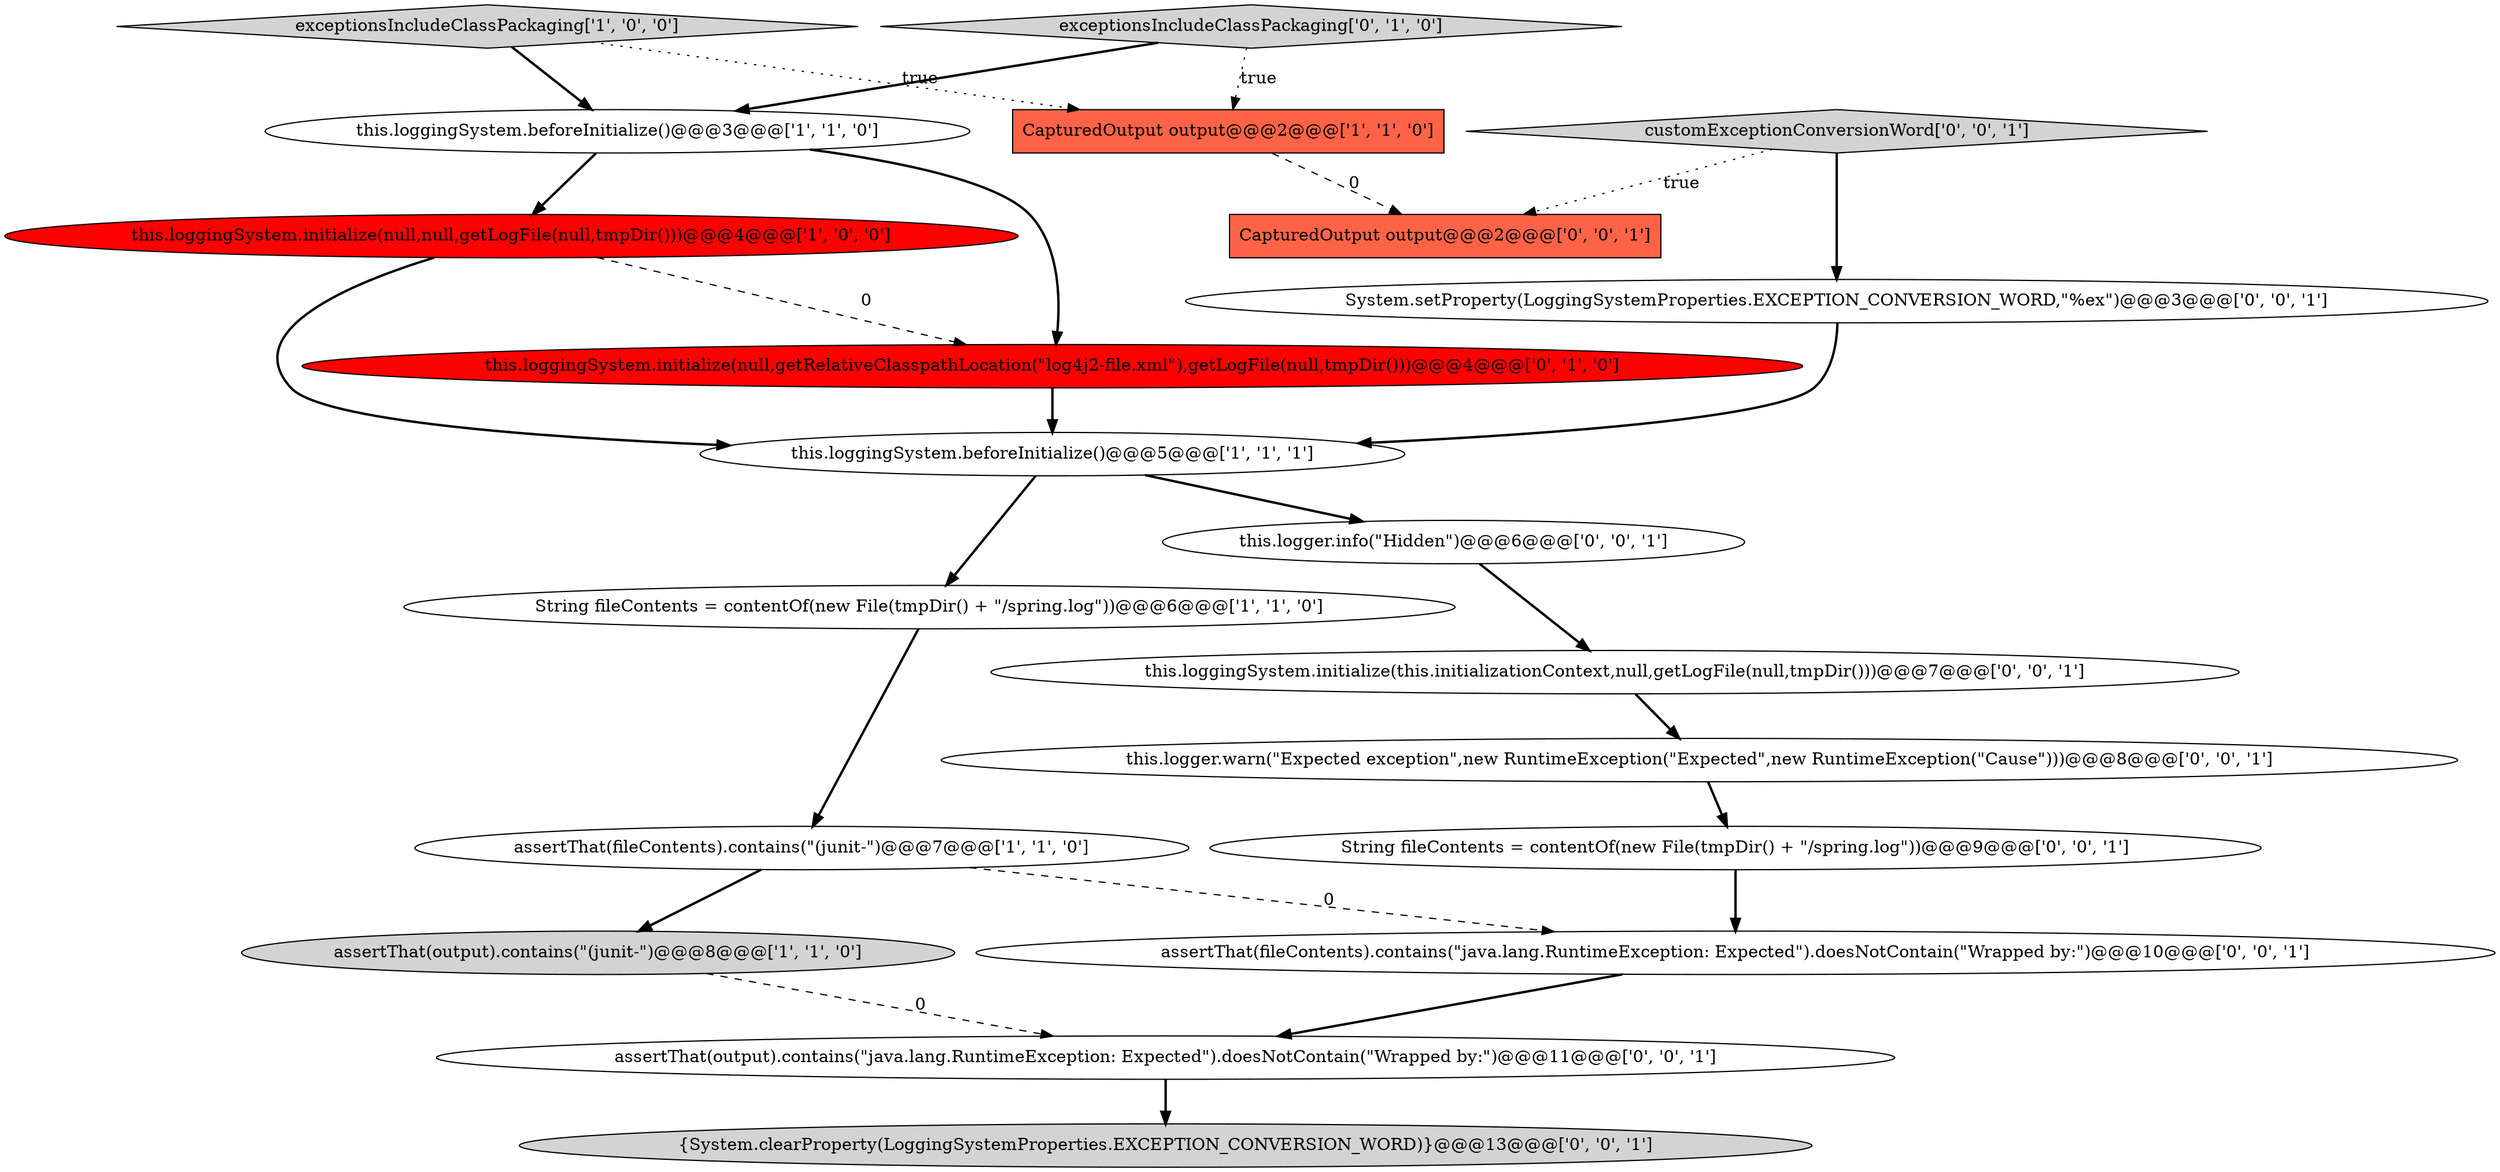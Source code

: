digraph {
12 [style = filled, label = "String fileContents = contentOf(new File(tmpDir() + \"/spring.log\"))@@@9@@@['0', '0', '1']", fillcolor = white, shape = ellipse image = "AAA0AAABBB3BBB"];
3 [style = filled, label = "assertThat(fileContents).contains(\"(junit-\")@@@7@@@['1', '1', '0']", fillcolor = white, shape = ellipse image = "AAA0AAABBB1BBB"];
14 [style = filled, label = "customExceptionConversionWord['0', '0', '1']", fillcolor = lightgray, shape = diamond image = "AAA0AAABBB3BBB"];
1 [style = filled, label = "CapturedOutput output@@@2@@@['1', '1', '0']", fillcolor = tomato, shape = box image = "AAA0AAABBB1BBB"];
18 [style = filled, label = "this.logger.warn(\"Expected exception\",new RuntimeException(\"Expected\",new RuntimeException(\"Cause\")))@@@8@@@['0', '0', '1']", fillcolor = white, shape = ellipse image = "AAA0AAABBB3BBB"];
4 [style = filled, label = "assertThat(output).contains(\"(junit-\")@@@8@@@['1', '1', '0']", fillcolor = lightgray, shape = ellipse image = "AAA0AAABBB1BBB"];
17 [style = filled, label = "this.logger.info(\"Hidden\")@@@6@@@['0', '0', '1']", fillcolor = white, shape = ellipse image = "AAA0AAABBB3BBB"];
2 [style = filled, label = "exceptionsIncludeClassPackaging['1', '0', '0']", fillcolor = lightgray, shape = diamond image = "AAA0AAABBB1BBB"];
5 [style = filled, label = "this.loggingSystem.initialize(null,null,getLogFile(null,tmpDir()))@@@4@@@['1', '0', '0']", fillcolor = red, shape = ellipse image = "AAA1AAABBB1BBB"];
9 [style = filled, label = "exceptionsIncludeClassPackaging['0', '1', '0']", fillcolor = lightgray, shape = diamond image = "AAA0AAABBB2BBB"];
7 [style = filled, label = "this.loggingSystem.beforeInitialize()@@@5@@@['1', '1', '1']", fillcolor = white, shape = ellipse image = "AAA0AAABBB1BBB"];
10 [style = filled, label = "System.setProperty(LoggingSystemProperties.EXCEPTION_CONVERSION_WORD,\"%ex\")@@@3@@@['0', '0', '1']", fillcolor = white, shape = ellipse image = "AAA0AAABBB3BBB"];
19 [style = filled, label = "this.loggingSystem.initialize(this.initializationContext,null,getLogFile(null,tmpDir()))@@@7@@@['0', '0', '1']", fillcolor = white, shape = ellipse image = "AAA0AAABBB3BBB"];
0 [style = filled, label = "this.loggingSystem.beforeInitialize()@@@3@@@['1', '1', '0']", fillcolor = white, shape = ellipse image = "AAA0AAABBB1BBB"];
8 [style = filled, label = "this.loggingSystem.initialize(null,getRelativeClasspathLocation(\"log4j2-file.xml\"),getLogFile(null,tmpDir()))@@@4@@@['0', '1', '0']", fillcolor = red, shape = ellipse image = "AAA1AAABBB2BBB"];
13 [style = filled, label = "{System.clearProperty(LoggingSystemProperties.EXCEPTION_CONVERSION_WORD)}@@@13@@@['0', '0', '1']", fillcolor = lightgray, shape = ellipse image = "AAA0AAABBB3BBB"];
6 [style = filled, label = "String fileContents = contentOf(new File(tmpDir() + \"/spring.log\"))@@@6@@@['1', '1', '0']", fillcolor = white, shape = ellipse image = "AAA0AAABBB1BBB"];
15 [style = filled, label = "CapturedOutput output@@@2@@@['0', '0', '1']", fillcolor = tomato, shape = box image = "AAA0AAABBB3BBB"];
16 [style = filled, label = "assertThat(fileContents).contains(\"java.lang.RuntimeException: Expected\").doesNotContain(\"Wrapped by:\")@@@10@@@['0', '0', '1']", fillcolor = white, shape = ellipse image = "AAA0AAABBB3BBB"];
11 [style = filled, label = "assertThat(output).contains(\"java.lang.RuntimeException: Expected\").doesNotContain(\"Wrapped by:\")@@@11@@@['0', '0', '1']", fillcolor = white, shape = ellipse image = "AAA0AAABBB3BBB"];
6->3 [style = bold, label=""];
19->18 [style = bold, label=""];
7->17 [style = bold, label=""];
16->11 [style = bold, label=""];
9->0 [style = bold, label=""];
1->15 [style = dashed, label="0"];
18->12 [style = bold, label=""];
14->10 [style = bold, label=""];
12->16 [style = bold, label=""];
3->4 [style = bold, label=""];
10->7 [style = bold, label=""];
17->19 [style = bold, label=""];
8->7 [style = bold, label=""];
14->15 [style = dotted, label="true"];
2->0 [style = bold, label=""];
2->1 [style = dotted, label="true"];
11->13 [style = bold, label=""];
7->6 [style = bold, label=""];
0->8 [style = bold, label=""];
9->1 [style = dotted, label="true"];
5->8 [style = dashed, label="0"];
5->7 [style = bold, label=""];
4->11 [style = dashed, label="0"];
3->16 [style = dashed, label="0"];
0->5 [style = bold, label=""];
}
